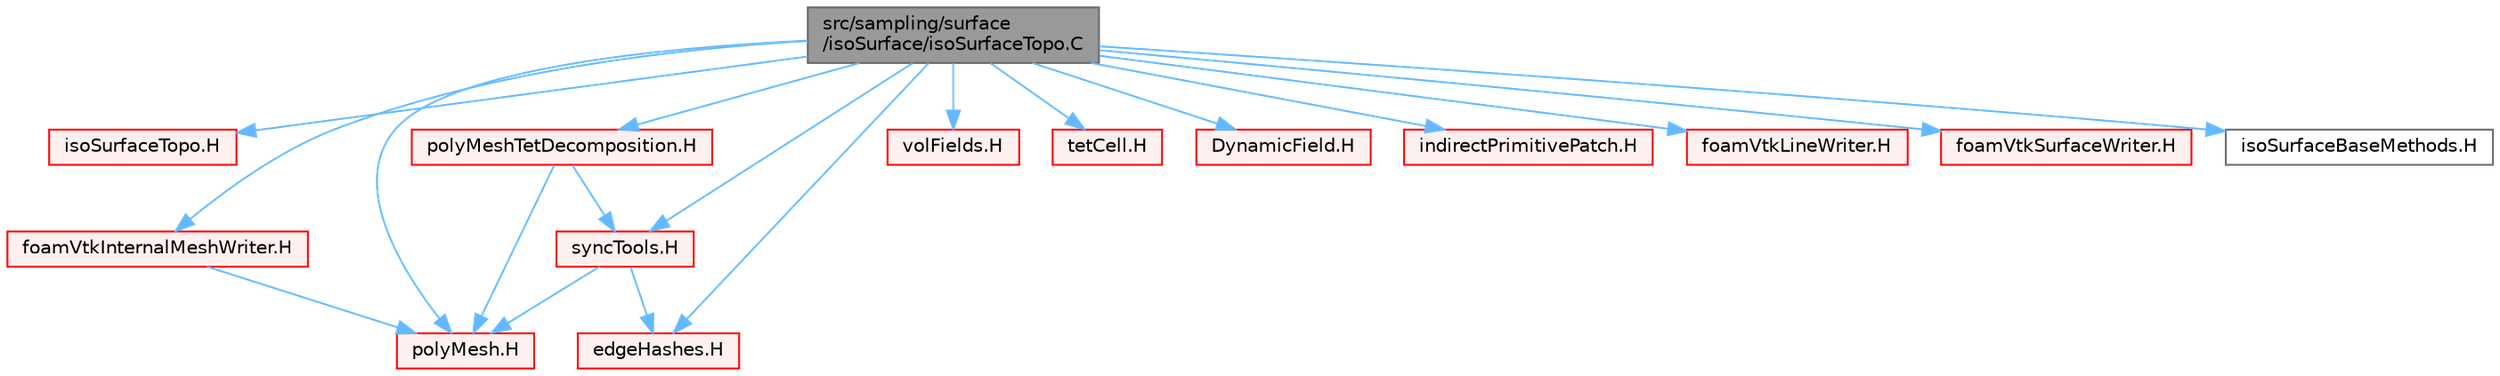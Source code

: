 digraph "src/sampling/surface/isoSurface/isoSurfaceTopo.C"
{
 // LATEX_PDF_SIZE
  bgcolor="transparent";
  edge [fontname=Helvetica,fontsize=10,labelfontname=Helvetica,labelfontsize=10];
  node [fontname=Helvetica,fontsize=10,shape=box,height=0.2,width=0.4];
  Node1 [id="Node000001",label="src/sampling/surface\l/isoSurface/isoSurfaceTopo.C",height=0.2,width=0.4,color="gray40", fillcolor="grey60", style="filled", fontcolor="black",tooltip=" "];
  Node1 -> Node2 [id="edge1_Node000001_Node000002",color="steelblue1",style="solid",tooltip=" "];
  Node2 [id="Node000002",label="isoSurfaceTopo.H",height=0.2,width=0.4,color="red", fillcolor="#FFF0F0", style="filled",URL="$isoSurfaceTopo_8H.html",tooltip=" "];
  Node1 -> Node271 [id="edge2_Node000001_Node000271",color="steelblue1",style="solid",tooltip=" "];
  Node271 [id="Node000271",label="polyMesh.H",height=0.2,width=0.4,color="red", fillcolor="#FFF0F0", style="filled",URL="$polyMesh_8H.html",tooltip=" "];
  Node1 -> Node325 [id="edge3_Node000001_Node000325",color="steelblue1",style="solid",tooltip=" "];
  Node325 [id="Node000325",label="volFields.H",height=0.2,width=0.4,color="red", fillcolor="#FFF0F0", style="filled",URL="$volFields_8H.html",tooltip=" "];
  Node1 -> Node412 [id="edge4_Node000001_Node000412",color="steelblue1",style="solid",tooltip=" "];
  Node412 [id="Node000412",label="edgeHashes.H",height=0.2,width=0.4,color="red", fillcolor="#FFF0F0", style="filled",URL="$edgeHashes_8H.html",tooltip=" "];
  Node1 -> Node413 [id="edge5_Node000001_Node000413",color="steelblue1",style="solid",tooltip=" "];
  Node413 [id="Node000413",label="tetCell.H",height=0.2,width=0.4,color="red", fillcolor="#FFF0F0", style="filled",URL="$tetCell_8H.html",tooltip=" "];
  Node1 -> Node422 [id="edge6_Node000001_Node000422",color="steelblue1",style="solid",tooltip=" "];
  Node422 [id="Node000422",label="DynamicField.H",height=0.2,width=0.4,color="red", fillcolor="#FFF0F0", style="filled",URL="$DynamicField_8H.html",tooltip=" "];
  Node1 -> Node424 [id="edge7_Node000001_Node000424",color="steelblue1",style="solid",tooltip=" "];
  Node424 [id="Node000424",label="syncTools.H",height=0.2,width=0.4,color="red", fillcolor="#FFF0F0", style="filled",URL="$syncTools_8H.html",tooltip=" "];
  Node424 -> Node412 [id="edge8_Node000424_Node000412",color="steelblue1",style="solid",tooltip=" "];
  Node424 -> Node271 [id="edge9_Node000424_Node000271",color="steelblue1",style="solid",tooltip=" "];
  Node1 -> Node436 [id="edge10_Node000001_Node000436",color="steelblue1",style="solid",tooltip=" "];
  Node436 [id="Node000436",label="indirectPrimitivePatch.H",height=0.2,width=0.4,color="red", fillcolor="#FFF0F0", style="filled",URL="$indirectPrimitivePatch_8H.html",tooltip=" "];
  Node1 -> Node437 [id="edge11_Node000001_Node000437",color="steelblue1",style="solid",tooltip=" "];
  Node437 [id="Node000437",label="polyMeshTetDecomposition.H",height=0.2,width=0.4,color="red", fillcolor="#FFF0F0", style="filled",URL="$polyMeshTetDecomposition_8H.html",tooltip=" "];
  Node437 -> Node271 [id="edge12_Node000437_Node000271",color="steelblue1",style="solid",tooltip=" "];
  Node437 -> Node424 [id="edge13_Node000437_Node000424",color="steelblue1",style="solid",tooltip=" "];
  Node1 -> Node440 [id="edge14_Node000001_Node000440",color="steelblue1",style="solid",tooltip=" "];
  Node440 [id="Node000440",label="foamVtkInternalMeshWriter.H",height=0.2,width=0.4,color="red", fillcolor="#FFF0F0", style="filled",URL="$foamVtkInternalMeshWriter_8H.html",tooltip=" "];
  Node440 -> Node271 [id="edge15_Node000440_Node000271",color="steelblue1",style="solid",tooltip=" "];
  Node1 -> Node458 [id="edge16_Node000001_Node000458",color="steelblue1",style="solid",tooltip=" "];
  Node458 [id="Node000458",label="foamVtkLineWriter.H",height=0.2,width=0.4,color="red", fillcolor="#FFF0F0", style="filled",URL="$foamVtkLineWriter_8H.html",tooltip=" "];
  Node1 -> Node463 [id="edge17_Node000001_Node000463",color="steelblue1",style="solid",tooltip=" "];
  Node463 [id="Node000463",label="foamVtkSurfaceWriter.H",height=0.2,width=0.4,color="red", fillcolor="#FFF0F0", style="filled",URL="$foamVtkSurfaceWriter_8H.html",tooltip=" "];
  Node1 -> Node464 [id="edge18_Node000001_Node000464",color="steelblue1",style="solid",tooltip=" "];
  Node464 [id="Node000464",label="isoSurfaceBaseMethods.H",height=0.2,width=0.4,color="grey40", fillcolor="white", style="filled",URL="$isoSurfaceBaseMethods_8H.html",tooltip="Convenience macros for instantiating iso-surface interpolate methods."];
}
